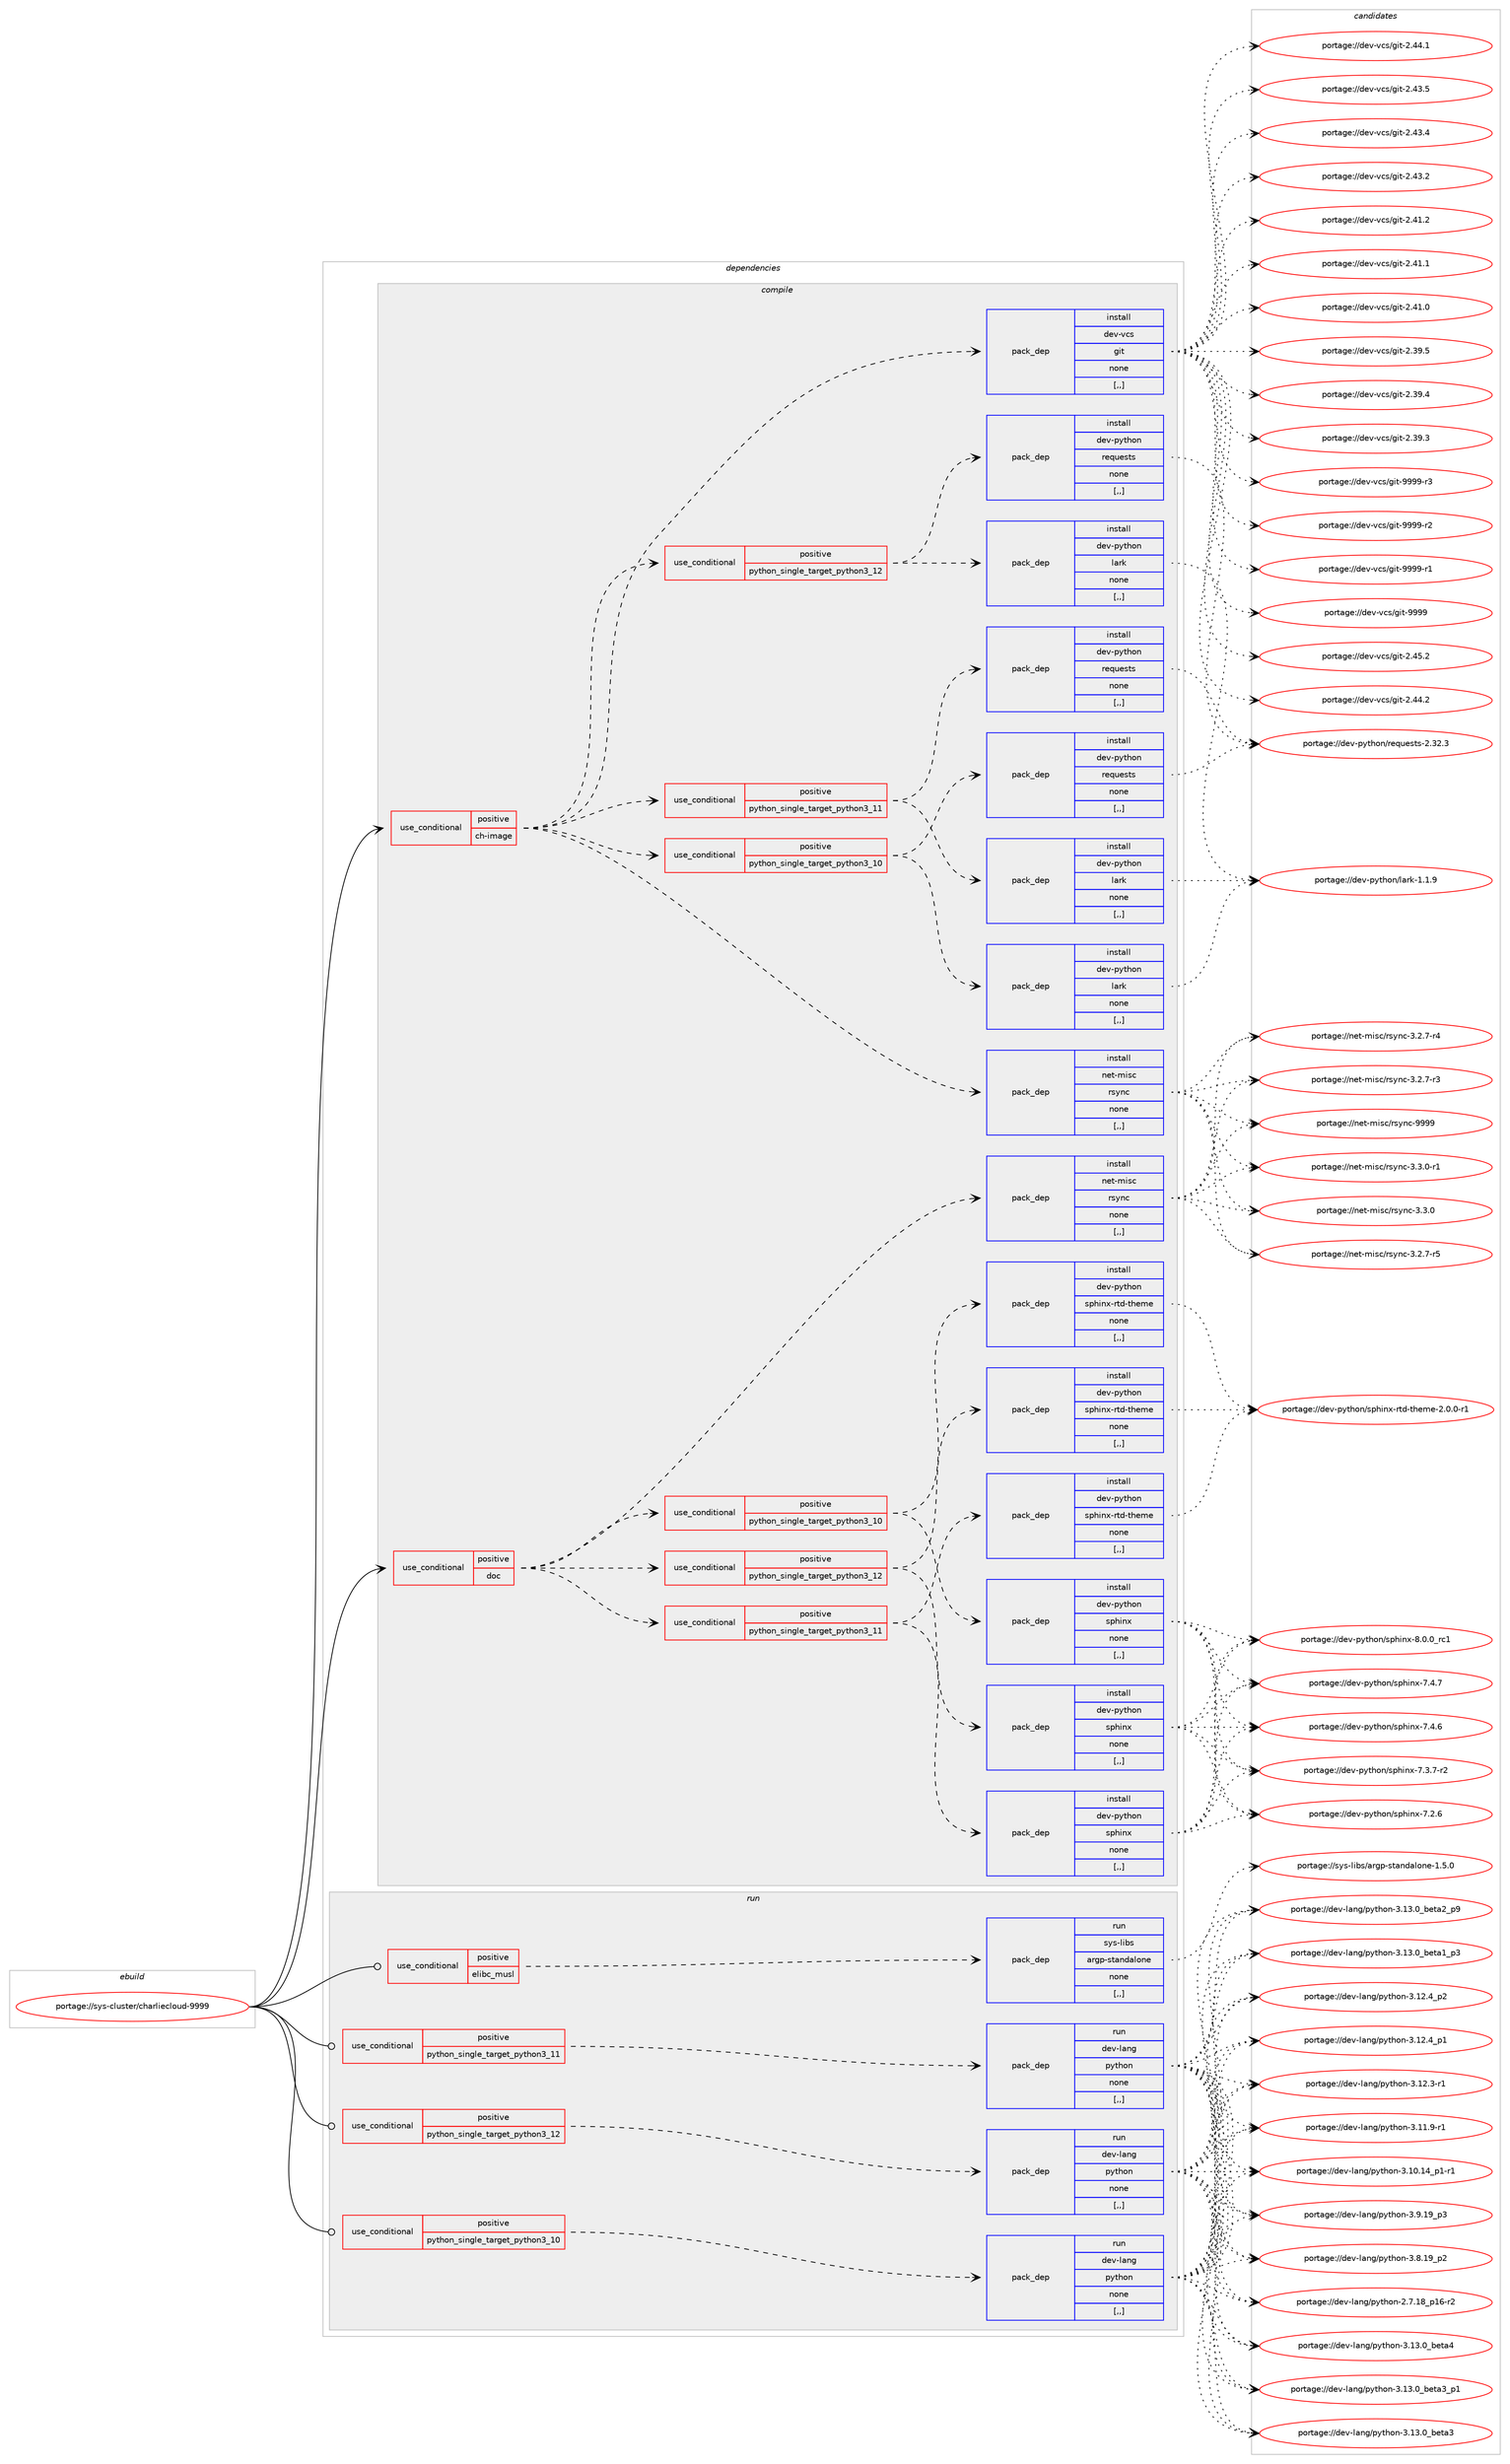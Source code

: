 digraph prolog {

# *************
# Graph options
# *************

newrank=true;
concentrate=true;
compound=true;
graph [rankdir=LR,fontname=Helvetica,fontsize=10,ranksep=1.5];#, ranksep=2.5, nodesep=0.2];
edge  [arrowhead=vee];
node  [fontname=Helvetica,fontsize=10];

# **********
# The ebuild
# **********

subgraph cluster_leftcol {
color=gray;
label=<<i>ebuild</i>>;
id [label="portage://sys-cluster/charliecloud-9999", color=red, width=4, href="../sys-cluster/charliecloud-9999.svg"];
}

# ****************
# The dependencies
# ****************

subgraph cluster_midcol {
color=gray;
label=<<i>dependencies</i>>;
subgraph cluster_compile {
fillcolor="#eeeeee";
style=filled;
label=<<i>compile</i>>;
subgraph cond114140 {
dependency430033 [label=<<TABLE BORDER="0" CELLBORDER="1" CELLSPACING="0" CELLPADDING="4"><TR><TD ROWSPAN="3" CELLPADDING="10">use_conditional</TD></TR><TR><TD>positive</TD></TR><TR><TD>ch-image</TD></TR></TABLE>>, shape=none, color=red];
subgraph cond114141 {
dependency430034 [label=<<TABLE BORDER="0" CELLBORDER="1" CELLSPACING="0" CELLPADDING="4"><TR><TD ROWSPAN="3" CELLPADDING="10">use_conditional</TD></TR><TR><TD>positive</TD></TR><TR><TD>python_single_target_python3_10</TD></TR></TABLE>>, shape=none, color=red];
subgraph pack312951 {
dependency430035 [label=<<TABLE BORDER="0" CELLBORDER="1" CELLSPACING="0" CELLPADDING="4" WIDTH="220"><TR><TD ROWSPAN="6" CELLPADDING="30">pack_dep</TD></TR><TR><TD WIDTH="110">install</TD></TR><TR><TD>dev-python</TD></TR><TR><TD>lark</TD></TR><TR><TD>none</TD></TR><TR><TD>[,,]</TD></TR></TABLE>>, shape=none, color=blue];
}
dependency430034:e -> dependency430035:w [weight=20,style="dashed",arrowhead="vee"];
subgraph pack312952 {
dependency430036 [label=<<TABLE BORDER="0" CELLBORDER="1" CELLSPACING="0" CELLPADDING="4" WIDTH="220"><TR><TD ROWSPAN="6" CELLPADDING="30">pack_dep</TD></TR><TR><TD WIDTH="110">install</TD></TR><TR><TD>dev-python</TD></TR><TR><TD>requests</TD></TR><TR><TD>none</TD></TR><TR><TD>[,,]</TD></TR></TABLE>>, shape=none, color=blue];
}
dependency430034:e -> dependency430036:w [weight=20,style="dashed",arrowhead="vee"];
}
dependency430033:e -> dependency430034:w [weight=20,style="dashed",arrowhead="vee"];
subgraph cond114142 {
dependency430037 [label=<<TABLE BORDER="0" CELLBORDER="1" CELLSPACING="0" CELLPADDING="4"><TR><TD ROWSPAN="3" CELLPADDING="10">use_conditional</TD></TR><TR><TD>positive</TD></TR><TR><TD>python_single_target_python3_11</TD></TR></TABLE>>, shape=none, color=red];
subgraph pack312953 {
dependency430038 [label=<<TABLE BORDER="0" CELLBORDER="1" CELLSPACING="0" CELLPADDING="4" WIDTH="220"><TR><TD ROWSPAN="6" CELLPADDING="30">pack_dep</TD></TR><TR><TD WIDTH="110">install</TD></TR><TR><TD>dev-python</TD></TR><TR><TD>lark</TD></TR><TR><TD>none</TD></TR><TR><TD>[,,]</TD></TR></TABLE>>, shape=none, color=blue];
}
dependency430037:e -> dependency430038:w [weight=20,style="dashed",arrowhead="vee"];
subgraph pack312954 {
dependency430039 [label=<<TABLE BORDER="0" CELLBORDER="1" CELLSPACING="0" CELLPADDING="4" WIDTH="220"><TR><TD ROWSPAN="6" CELLPADDING="30">pack_dep</TD></TR><TR><TD WIDTH="110">install</TD></TR><TR><TD>dev-python</TD></TR><TR><TD>requests</TD></TR><TR><TD>none</TD></TR><TR><TD>[,,]</TD></TR></TABLE>>, shape=none, color=blue];
}
dependency430037:e -> dependency430039:w [weight=20,style="dashed",arrowhead="vee"];
}
dependency430033:e -> dependency430037:w [weight=20,style="dashed",arrowhead="vee"];
subgraph cond114143 {
dependency430040 [label=<<TABLE BORDER="0" CELLBORDER="1" CELLSPACING="0" CELLPADDING="4"><TR><TD ROWSPAN="3" CELLPADDING="10">use_conditional</TD></TR><TR><TD>positive</TD></TR><TR><TD>python_single_target_python3_12</TD></TR></TABLE>>, shape=none, color=red];
subgraph pack312955 {
dependency430041 [label=<<TABLE BORDER="0" CELLBORDER="1" CELLSPACING="0" CELLPADDING="4" WIDTH="220"><TR><TD ROWSPAN="6" CELLPADDING="30">pack_dep</TD></TR><TR><TD WIDTH="110">install</TD></TR><TR><TD>dev-python</TD></TR><TR><TD>lark</TD></TR><TR><TD>none</TD></TR><TR><TD>[,,]</TD></TR></TABLE>>, shape=none, color=blue];
}
dependency430040:e -> dependency430041:w [weight=20,style="dashed",arrowhead="vee"];
subgraph pack312956 {
dependency430042 [label=<<TABLE BORDER="0" CELLBORDER="1" CELLSPACING="0" CELLPADDING="4" WIDTH="220"><TR><TD ROWSPAN="6" CELLPADDING="30">pack_dep</TD></TR><TR><TD WIDTH="110">install</TD></TR><TR><TD>dev-python</TD></TR><TR><TD>requests</TD></TR><TR><TD>none</TD></TR><TR><TD>[,,]</TD></TR></TABLE>>, shape=none, color=blue];
}
dependency430040:e -> dependency430042:w [weight=20,style="dashed",arrowhead="vee"];
}
dependency430033:e -> dependency430040:w [weight=20,style="dashed",arrowhead="vee"];
subgraph pack312957 {
dependency430043 [label=<<TABLE BORDER="0" CELLBORDER="1" CELLSPACING="0" CELLPADDING="4" WIDTH="220"><TR><TD ROWSPAN="6" CELLPADDING="30">pack_dep</TD></TR><TR><TD WIDTH="110">install</TD></TR><TR><TD>dev-vcs</TD></TR><TR><TD>git</TD></TR><TR><TD>none</TD></TR><TR><TD>[,,]</TD></TR></TABLE>>, shape=none, color=blue];
}
dependency430033:e -> dependency430043:w [weight=20,style="dashed",arrowhead="vee"];
subgraph pack312958 {
dependency430044 [label=<<TABLE BORDER="0" CELLBORDER="1" CELLSPACING="0" CELLPADDING="4" WIDTH="220"><TR><TD ROWSPAN="6" CELLPADDING="30">pack_dep</TD></TR><TR><TD WIDTH="110">install</TD></TR><TR><TD>net-misc</TD></TR><TR><TD>rsync</TD></TR><TR><TD>none</TD></TR><TR><TD>[,,]</TD></TR></TABLE>>, shape=none, color=blue];
}
dependency430033:e -> dependency430044:w [weight=20,style="dashed",arrowhead="vee"];
}
id:e -> dependency430033:w [weight=20,style="solid",arrowhead="vee"];
subgraph cond114144 {
dependency430045 [label=<<TABLE BORDER="0" CELLBORDER="1" CELLSPACING="0" CELLPADDING="4"><TR><TD ROWSPAN="3" CELLPADDING="10">use_conditional</TD></TR><TR><TD>positive</TD></TR><TR><TD>doc</TD></TR></TABLE>>, shape=none, color=red];
subgraph cond114145 {
dependency430046 [label=<<TABLE BORDER="0" CELLBORDER="1" CELLSPACING="0" CELLPADDING="4"><TR><TD ROWSPAN="3" CELLPADDING="10">use_conditional</TD></TR><TR><TD>positive</TD></TR><TR><TD>python_single_target_python3_10</TD></TR></TABLE>>, shape=none, color=red];
subgraph pack312959 {
dependency430047 [label=<<TABLE BORDER="0" CELLBORDER="1" CELLSPACING="0" CELLPADDING="4" WIDTH="220"><TR><TD ROWSPAN="6" CELLPADDING="30">pack_dep</TD></TR><TR><TD WIDTH="110">install</TD></TR><TR><TD>dev-python</TD></TR><TR><TD>sphinx</TD></TR><TR><TD>none</TD></TR><TR><TD>[,,]</TD></TR></TABLE>>, shape=none, color=blue];
}
dependency430046:e -> dependency430047:w [weight=20,style="dashed",arrowhead="vee"];
subgraph pack312960 {
dependency430048 [label=<<TABLE BORDER="0" CELLBORDER="1" CELLSPACING="0" CELLPADDING="4" WIDTH="220"><TR><TD ROWSPAN="6" CELLPADDING="30">pack_dep</TD></TR><TR><TD WIDTH="110">install</TD></TR><TR><TD>dev-python</TD></TR><TR><TD>sphinx-rtd-theme</TD></TR><TR><TD>none</TD></TR><TR><TD>[,,]</TD></TR></TABLE>>, shape=none, color=blue];
}
dependency430046:e -> dependency430048:w [weight=20,style="dashed",arrowhead="vee"];
}
dependency430045:e -> dependency430046:w [weight=20,style="dashed",arrowhead="vee"];
subgraph cond114146 {
dependency430049 [label=<<TABLE BORDER="0" CELLBORDER="1" CELLSPACING="0" CELLPADDING="4"><TR><TD ROWSPAN="3" CELLPADDING="10">use_conditional</TD></TR><TR><TD>positive</TD></TR><TR><TD>python_single_target_python3_11</TD></TR></TABLE>>, shape=none, color=red];
subgraph pack312961 {
dependency430050 [label=<<TABLE BORDER="0" CELLBORDER="1" CELLSPACING="0" CELLPADDING="4" WIDTH="220"><TR><TD ROWSPAN="6" CELLPADDING="30">pack_dep</TD></TR><TR><TD WIDTH="110">install</TD></TR><TR><TD>dev-python</TD></TR><TR><TD>sphinx</TD></TR><TR><TD>none</TD></TR><TR><TD>[,,]</TD></TR></TABLE>>, shape=none, color=blue];
}
dependency430049:e -> dependency430050:w [weight=20,style="dashed",arrowhead="vee"];
subgraph pack312962 {
dependency430051 [label=<<TABLE BORDER="0" CELLBORDER="1" CELLSPACING="0" CELLPADDING="4" WIDTH="220"><TR><TD ROWSPAN="6" CELLPADDING="30">pack_dep</TD></TR><TR><TD WIDTH="110">install</TD></TR><TR><TD>dev-python</TD></TR><TR><TD>sphinx-rtd-theme</TD></TR><TR><TD>none</TD></TR><TR><TD>[,,]</TD></TR></TABLE>>, shape=none, color=blue];
}
dependency430049:e -> dependency430051:w [weight=20,style="dashed",arrowhead="vee"];
}
dependency430045:e -> dependency430049:w [weight=20,style="dashed",arrowhead="vee"];
subgraph cond114147 {
dependency430052 [label=<<TABLE BORDER="0" CELLBORDER="1" CELLSPACING="0" CELLPADDING="4"><TR><TD ROWSPAN="3" CELLPADDING="10">use_conditional</TD></TR><TR><TD>positive</TD></TR><TR><TD>python_single_target_python3_12</TD></TR></TABLE>>, shape=none, color=red];
subgraph pack312963 {
dependency430053 [label=<<TABLE BORDER="0" CELLBORDER="1" CELLSPACING="0" CELLPADDING="4" WIDTH="220"><TR><TD ROWSPAN="6" CELLPADDING="30">pack_dep</TD></TR><TR><TD WIDTH="110">install</TD></TR><TR><TD>dev-python</TD></TR><TR><TD>sphinx</TD></TR><TR><TD>none</TD></TR><TR><TD>[,,]</TD></TR></TABLE>>, shape=none, color=blue];
}
dependency430052:e -> dependency430053:w [weight=20,style="dashed",arrowhead="vee"];
subgraph pack312964 {
dependency430054 [label=<<TABLE BORDER="0" CELLBORDER="1" CELLSPACING="0" CELLPADDING="4" WIDTH="220"><TR><TD ROWSPAN="6" CELLPADDING="30">pack_dep</TD></TR><TR><TD WIDTH="110">install</TD></TR><TR><TD>dev-python</TD></TR><TR><TD>sphinx-rtd-theme</TD></TR><TR><TD>none</TD></TR><TR><TD>[,,]</TD></TR></TABLE>>, shape=none, color=blue];
}
dependency430052:e -> dependency430054:w [weight=20,style="dashed",arrowhead="vee"];
}
dependency430045:e -> dependency430052:w [weight=20,style="dashed",arrowhead="vee"];
subgraph pack312965 {
dependency430055 [label=<<TABLE BORDER="0" CELLBORDER="1" CELLSPACING="0" CELLPADDING="4" WIDTH="220"><TR><TD ROWSPAN="6" CELLPADDING="30">pack_dep</TD></TR><TR><TD WIDTH="110">install</TD></TR><TR><TD>net-misc</TD></TR><TR><TD>rsync</TD></TR><TR><TD>none</TD></TR><TR><TD>[,,]</TD></TR></TABLE>>, shape=none, color=blue];
}
dependency430045:e -> dependency430055:w [weight=20,style="dashed",arrowhead="vee"];
}
id:e -> dependency430045:w [weight=20,style="solid",arrowhead="vee"];
}
subgraph cluster_compileandrun {
fillcolor="#eeeeee";
style=filled;
label=<<i>compile and run</i>>;
}
subgraph cluster_run {
fillcolor="#eeeeee";
style=filled;
label=<<i>run</i>>;
subgraph cond114148 {
dependency430056 [label=<<TABLE BORDER="0" CELLBORDER="1" CELLSPACING="0" CELLPADDING="4"><TR><TD ROWSPAN="3" CELLPADDING="10">use_conditional</TD></TR><TR><TD>positive</TD></TR><TR><TD>elibc_musl</TD></TR></TABLE>>, shape=none, color=red];
subgraph pack312966 {
dependency430057 [label=<<TABLE BORDER="0" CELLBORDER="1" CELLSPACING="0" CELLPADDING="4" WIDTH="220"><TR><TD ROWSPAN="6" CELLPADDING="30">pack_dep</TD></TR><TR><TD WIDTH="110">run</TD></TR><TR><TD>sys-libs</TD></TR><TR><TD>argp-standalone</TD></TR><TR><TD>none</TD></TR><TR><TD>[,,]</TD></TR></TABLE>>, shape=none, color=blue];
}
dependency430056:e -> dependency430057:w [weight=20,style="dashed",arrowhead="vee"];
}
id:e -> dependency430056:w [weight=20,style="solid",arrowhead="odot"];
subgraph cond114149 {
dependency430058 [label=<<TABLE BORDER="0" CELLBORDER="1" CELLSPACING="0" CELLPADDING="4"><TR><TD ROWSPAN="3" CELLPADDING="10">use_conditional</TD></TR><TR><TD>positive</TD></TR><TR><TD>python_single_target_python3_10</TD></TR></TABLE>>, shape=none, color=red];
subgraph pack312967 {
dependency430059 [label=<<TABLE BORDER="0" CELLBORDER="1" CELLSPACING="0" CELLPADDING="4" WIDTH="220"><TR><TD ROWSPAN="6" CELLPADDING="30">pack_dep</TD></TR><TR><TD WIDTH="110">run</TD></TR><TR><TD>dev-lang</TD></TR><TR><TD>python</TD></TR><TR><TD>none</TD></TR><TR><TD>[,,]</TD></TR></TABLE>>, shape=none, color=blue];
}
dependency430058:e -> dependency430059:w [weight=20,style="dashed",arrowhead="vee"];
}
id:e -> dependency430058:w [weight=20,style="solid",arrowhead="odot"];
subgraph cond114150 {
dependency430060 [label=<<TABLE BORDER="0" CELLBORDER="1" CELLSPACING="0" CELLPADDING="4"><TR><TD ROWSPAN="3" CELLPADDING="10">use_conditional</TD></TR><TR><TD>positive</TD></TR><TR><TD>python_single_target_python3_11</TD></TR></TABLE>>, shape=none, color=red];
subgraph pack312968 {
dependency430061 [label=<<TABLE BORDER="0" CELLBORDER="1" CELLSPACING="0" CELLPADDING="4" WIDTH="220"><TR><TD ROWSPAN="6" CELLPADDING="30">pack_dep</TD></TR><TR><TD WIDTH="110">run</TD></TR><TR><TD>dev-lang</TD></TR><TR><TD>python</TD></TR><TR><TD>none</TD></TR><TR><TD>[,,]</TD></TR></TABLE>>, shape=none, color=blue];
}
dependency430060:e -> dependency430061:w [weight=20,style="dashed",arrowhead="vee"];
}
id:e -> dependency430060:w [weight=20,style="solid",arrowhead="odot"];
subgraph cond114151 {
dependency430062 [label=<<TABLE BORDER="0" CELLBORDER="1" CELLSPACING="0" CELLPADDING="4"><TR><TD ROWSPAN="3" CELLPADDING="10">use_conditional</TD></TR><TR><TD>positive</TD></TR><TR><TD>python_single_target_python3_12</TD></TR></TABLE>>, shape=none, color=red];
subgraph pack312969 {
dependency430063 [label=<<TABLE BORDER="0" CELLBORDER="1" CELLSPACING="0" CELLPADDING="4" WIDTH="220"><TR><TD ROWSPAN="6" CELLPADDING="30">pack_dep</TD></TR><TR><TD WIDTH="110">run</TD></TR><TR><TD>dev-lang</TD></TR><TR><TD>python</TD></TR><TR><TD>none</TD></TR><TR><TD>[,,]</TD></TR></TABLE>>, shape=none, color=blue];
}
dependency430062:e -> dependency430063:w [weight=20,style="dashed",arrowhead="vee"];
}
id:e -> dependency430062:w [weight=20,style="solid",arrowhead="odot"];
}
}

# **************
# The candidates
# **************

subgraph cluster_choices {
rank=same;
color=gray;
label=<<i>candidates</i>>;

subgraph choice312951 {
color=black;
nodesep=1;
choice100101118451121211161041111104710897114107454946494657 [label="portage://dev-python/lark-1.1.9", color=red, width=4,href="../dev-python/lark-1.1.9.svg"];
dependency430035:e -> choice100101118451121211161041111104710897114107454946494657:w [style=dotted,weight="100"];
}
subgraph choice312952 {
color=black;
nodesep=1;
choice100101118451121211161041111104711410111311710111511611545504651504651 [label="portage://dev-python/requests-2.32.3", color=red, width=4,href="../dev-python/requests-2.32.3.svg"];
dependency430036:e -> choice100101118451121211161041111104711410111311710111511611545504651504651:w [style=dotted,weight="100"];
}
subgraph choice312953 {
color=black;
nodesep=1;
choice100101118451121211161041111104710897114107454946494657 [label="portage://dev-python/lark-1.1.9", color=red, width=4,href="../dev-python/lark-1.1.9.svg"];
dependency430038:e -> choice100101118451121211161041111104710897114107454946494657:w [style=dotted,weight="100"];
}
subgraph choice312954 {
color=black;
nodesep=1;
choice100101118451121211161041111104711410111311710111511611545504651504651 [label="portage://dev-python/requests-2.32.3", color=red, width=4,href="../dev-python/requests-2.32.3.svg"];
dependency430039:e -> choice100101118451121211161041111104711410111311710111511611545504651504651:w [style=dotted,weight="100"];
}
subgraph choice312955 {
color=black;
nodesep=1;
choice100101118451121211161041111104710897114107454946494657 [label="portage://dev-python/lark-1.1.9", color=red, width=4,href="../dev-python/lark-1.1.9.svg"];
dependency430041:e -> choice100101118451121211161041111104710897114107454946494657:w [style=dotted,weight="100"];
}
subgraph choice312956 {
color=black;
nodesep=1;
choice100101118451121211161041111104711410111311710111511611545504651504651 [label="portage://dev-python/requests-2.32.3", color=red, width=4,href="../dev-python/requests-2.32.3.svg"];
dependency430042:e -> choice100101118451121211161041111104711410111311710111511611545504651504651:w [style=dotted,weight="100"];
}
subgraph choice312957 {
color=black;
nodesep=1;
choice10010111845118991154710310511645575757574511451 [label="portage://dev-vcs/git-9999-r3", color=red, width=4,href="../dev-vcs/git-9999-r3.svg"];
choice10010111845118991154710310511645575757574511450 [label="portage://dev-vcs/git-9999-r2", color=red, width=4,href="../dev-vcs/git-9999-r2.svg"];
choice10010111845118991154710310511645575757574511449 [label="portage://dev-vcs/git-9999-r1", color=red, width=4,href="../dev-vcs/git-9999-r1.svg"];
choice1001011184511899115471031051164557575757 [label="portage://dev-vcs/git-9999", color=red, width=4,href="../dev-vcs/git-9999.svg"];
choice10010111845118991154710310511645504652534650 [label="portage://dev-vcs/git-2.45.2", color=red, width=4,href="../dev-vcs/git-2.45.2.svg"];
choice10010111845118991154710310511645504652524650 [label="portage://dev-vcs/git-2.44.2", color=red, width=4,href="../dev-vcs/git-2.44.2.svg"];
choice10010111845118991154710310511645504652524649 [label="portage://dev-vcs/git-2.44.1", color=red, width=4,href="../dev-vcs/git-2.44.1.svg"];
choice10010111845118991154710310511645504652514653 [label="portage://dev-vcs/git-2.43.5", color=red, width=4,href="../dev-vcs/git-2.43.5.svg"];
choice10010111845118991154710310511645504652514652 [label="portage://dev-vcs/git-2.43.4", color=red, width=4,href="../dev-vcs/git-2.43.4.svg"];
choice10010111845118991154710310511645504652514650 [label="portage://dev-vcs/git-2.43.2", color=red, width=4,href="../dev-vcs/git-2.43.2.svg"];
choice10010111845118991154710310511645504652494650 [label="portage://dev-vcs/git-2.41.2", color=red, width=4,href="../dev-vcs/git-2.41.2.svg"];
choice10010111845118991154710310511645504652494649 [label="portage://dev-vcs/git-2.41.1", color=red, width=4,href="../dev-vcs/git-2.41.1.svg"];
choice10010111845118991154710310511645504652494648 [label="portage://dev-vcs/git-2.41.0", color=red, width=4,href="../dev-vcs/git-2.41.0.svg"];
choice10010111845118991154710310511645504651574653 [label="portage://dev-vcs/git-2.39.5", color=red, width=4,href="../dev-vcs/git-2.39.5.svg"];
choice10010111845118991154710310511645504651574652 [label="portage://dev-vcs/git-2.39.4", color=red, width=4,href="../dev-vcs/git-2.39.4.svg"];
choice10010111845118991154710310511645504651574651 [label="portage://dev-vcs/git-2.39.3", color=red, width=4,href="../dev-vcs/git-2.39.3.svg"];
dependency430043:e -> choice10010111845118991154710310511645575757574511451:w [style=dotted,weight="100"];
dependency430043:e -> choice10010111845118991154710310511645575757574511450:w [style=dotted,weight="100"];
dependency430043:e -> choice10010111845118991154710310511645575757574511449:w [style=dotted,weight="100"];
dependency430043:e -> choice1001011184511899115471031051164557575757:w [style=dotted,weight="100"];
dependency430043:e -> choice10010111845118991154710310511645504652534650:w [style=dotted,weight="100"];
dependency430043:e -> choice10010111845118991154710310511645504652524650:w [style=dotted,weight="100"];
dependency430043:e -> choice10010111845118991154710310511645504652524649:w [style=dotted,weight="100"];
dependency430043:e -> choice10010111845118991154710310511645504652514653:w [style=dotted,weight="100"];
dependency430043:e -> choice10010111845118991154710310511645504652514652:w [style=dotted,weight="100"];
dependency430043:e -> choice10010111845118991154710310511645504652514650:w [style=dotted,weight="100"];
dependency430043:e -> choice10010111845118991154710310511645504652494650:w [style=dotted,weight="100"];
dependency430043:e -> choice10010111845118991154710310511645504652494649:w [style=dotted,weight="100"];
dependency430043:e -> choice10010111845118991154710310511645504652494648:w [style=dotted,weight="100"];
dependency430043:e -> choice10010111845118991154710310511645504651574653:w [style=dotted,weight="100"];
dependency430043:e -> choice10010111845118991154710310511645504651574652:w [style=dotted,weight="100"];
dependency430043:e -> choice10010111845118991154710310511645504651574651:w [style=dotted,weight="100"];
}
subgraph choice312958 {
color=black;
nodesep=1;
choice110101116451091051159947114115121110994557575757 [label="portage://net-misc/rsync-9999", color=red, width=4,href="../net-misc/rsync-9999.svg"];
choice110101116451091051159947114115121110994551465146484511449 [label="portage://net-misc/rsync-3.3.0-r1", color=red, width=4,href="../net-misc/rsync-3.3.0-r1.svg"];
choice11010111645109105115994711411512111099455146514648 [label="portage://net-misc/rsync-3.3.0", color=red, width=4,href="../net-misc/rsync-3.3.0.svg"];
choice110101116451091051159947114115121110994551465046554511453 [label="portage://net-misc/rsync-3.2.7-r5", color=red, width=4,href="../net-misc/rsync-3.2.7-r5.svg"];
choice110101116451091051159947114115121110994551465046554511452 [label="portage://net-misc/rsync-3.2.7-r4", color=red, width=4,href="../net-misc/rsync-3.2.7-r4.svg"];
choice110101116451091051159947114115121110994551465046554511451 [label="portage://net-misc/rsync-3.2.7-r3", color=red, width=4,href="../net-misc/rsync-3.2.7-r3.svg"];
dependency430044:e -> choice110101116451091051159947114115121110994557575757:w [style=dotted,weight="100"];
dependency430044:e -> choice110101116451091051159947114115121110994551465146484511449:w [style=dotted,weight="100"];
dependency430044:e -> choice11010111645109105115994711411512111099455146514648:w [style=dotted,weight="100"];
dependency430044:e -> choice110101116451091051159947114115121110994551465046554511453:w [style=dotted,weight="100"];
dependency430044:e -> choice110101116451091051159947114115121110994551465046554511452:w [style=dotted,weight="100"];
dependency430044:e -> choice110101116451091051159947114115121110994551465046554511451:w [style=dotted,weight="100"];
}
subgraph choice312959 {
color=black;
nodesep=1;
choice1001011184511212111610411111047115112104105110120455646484648951149949 [label="portage://dev-python/sphinx-8.0.0_rc1", color=red, width=4,href="../dev-python/sphinx-8.0.0_rc1.svg"];
choice1001011184511212111610411111047115112104105110120455546524655 [label="portage://dev-python/sphinx-7.4.7", color=red, width=4,href="../dev-python/sphinx-7.4.7.svg"];
choice1001011184511212111610411111047115112104105110120455546524654 [label="portage://dev-python/sphinx-7.4.6", color=red, width=4,href="../dev-python/sphinx-7.4.6.svg"];
choice10010111845112121116104111110471151121041051101204555465146554511450 [label="portage://dev-python/sphinx-7.3.7-r2", color=red, width=4,href="../dev-python/sphinx-7.3.7-r2.svg"];
choice1001011184511212111610411111047115112104105110120455546504654 [label="portage://dev-python/sphinx-7.2.6", color=red, width=4,href="../dev-python/sphinx-7.2.6.svg"];
dependency430047:e -> choice1001011184511212111610411111047115112104105110120455646484648951149949:w [style=dotted,weight="100"];
dependency430047:e -> choice1001011184511212111610411111047115112104105110120455546524655:w [style=dotted,weight="100"];
dependency430047:e -> choice1001011184511212111610411111047115112104105110120455546524654:w [style=dotted,weight="100"];
dependency430047:e -> choice10010111845112121116104111110471151121041051101204555465146554511450:w [style=dotted,weight="100"];
dependency430047:e -> choice1001011184511212111610411111047115112104105110120455546504654:w [style=dotted,weight="100"];
}
subgraph choice312960 {
color=black;
nodesep=1;
choice100101118451121211161041111104711511210410511012045114116100451161041011091014550464846484511449 [label="portage://dev-python/sphinx-rtd-theme-2.0.0-r1", color=red, width=4,href="../dev-python/sphinx-rtd-theme-2.0.0-r1.svg"];
dependency430048:e -> choice100101118451121211161041111104711511210410511012045114116100451161041011091014550464846484511449:w [style=dotted,weight="100"];
}
subgraph choice312961 {
color=black;
nodesep=1;
choice1001011184511212111610411111047115112104105110120455646484648951149949 [label="portage://dev-python/sphinx-8.0.0_rc1", color=red, width=4,href="../dev-python/sphinx-8.0.0_rc1.svg"];
choice1001011184511212111610411111047115112104105110120455546524655 [label="portage://dev-python/sphinx-7.4.7", color=red, width=4,href="../dev-python/sphinx-7.4.7.svg"];
choice1001011184511212111610411111047115112104105110120455546524654 [label="portage://dev-python/sphinx-7.4.6", color=red, width=4,href="../dev-python/sphinx-7.4.6.svg"];
choice10010111845112121116104111110471151121041051101204555465146554511450 [label="portage://dev-python/sphinx-7.3.7-r2", color=red, width=4,href="../dev-python/sphinx-7.3.7-r2.svg"];
choice1001011184511212111610411111047115112104105110120455546504654 [label="portage://dev-python/sphinx-7.2.6", color=red, width=4,href="../dev-python/sphinx-7.2.6.svg"];
dependency430050:e -> choice1001011184511212111610411111047115112104105110120455646484648951149949:w [style=dotted,weight="100"];
dependency430050:e -> choice1001011184511212111610411111047115112104105110120455546524655:w [style=dotted,weight="100"];
dependency430050:e -> choice1001011184511212111610411111047115112104105110120455546524654:w [style=dotted,weight="100"];
dependency430050:e -> choice10010111845112121116104111110471151121041051101204555465146554511450:w [style=dotted,weight="100"];
dependency430050:e -> choice1001011184511212111610411111047115112104105110120455546504654:w [style=dotted,weight="100"];
}
subgraph choice312962 {
color=black;
nodesep=1;
choice100101118451121211161041111104711511210410511012045114116100451161041011091014550464846484511449 [label="portage://dev-python/sphinx-rtd-theme-2.0.0-r1", color=red, width=4,href="../dev-python/sphinx-rtd-theme-2.0.0-r1.svg"];
dependency430051:e -> choice100101118451121211161041111104711511210410511012045114116100451161041011091014550464846484511449:w [style=dotted,weight="100"];
}
subgraph choice312963 {
color=black;
nodesep=1;
choice1001011184511212111610411111047115112104105110120455646484648951149949 [label="portage://dev-python/sphinx-8.0.0_rc1", color=red, width=4,href="../dev-python/sphinx-8.0.0_rc1.svg"];
choice1001011184511212111610411111047115112104105110120455546524655 [label="portage://dev-python/sphinx-7.4.7", color=red, width=4,href="../dev-python/sphinx-7.4.7.svg"];
choice1001011184511212111610411111047115112104105110120455546524654 [label="portage://dev-python/sphinx-7.4.6", color=red, width=4,href="../dev-python/sphinx-7.4.6.svg"];
choice10010111845112121116104111110471151121041051101204555465146554511450 [label="portage://dev-python/sphinx-7.3.7-r2", color=red, width=4,href="../dev-python/sphinx-7.3.7-r2.svg"];
choice1001011184511212111610411111047115112104105110120455546504654 [label="portage://dev-python/sphinx-7.2.6", color=red, width=4,href="../dev-python/sphinx-7.2.6.svg"];
dependency430053:e -> choice1001011184511212111610411111047115112104105110120455646484648951149949:w [style=dotted,weight="100"];
dependency430053:e -> choice1001011184511212111610411111047115112104105110120455546524655:w [style=dotted,weight="100"];
dependency430053:e -> choice1001011184511212111610411111047115112104105110120455546524654:w [style=dotted,weight="100"];
dependency430053:e -> choice10010111845112121116104111110471151121041051101204555465146554511450:w [style=dotted,weight="100"];
dependency430053:e -> choice1001011184511212111610411111047115112104105110120455546504654:w [style=dotted,weight="100"];
}
subgraph choice312964 {
color=black;
nodesep=1;
choice100101118451121211161041111104711511210410511012045114116100451161041011091014550464846484511449 [label="portage://dev-python/sphinx-rtd-theme-2.0.0-r1", color=red, width=4,href="../dev-python/sphinx-rtd-theme-2.0.0-r1.svg"];
dependency430054:e -> choice100101118451121211161041111104711511210410511012045114116100451161041011091014550464846484511449:w [style=dotted,weight="100"];
}
subgraph choice312965 {
color=black;
nodesep=1;
choice110101116451091051159947114115121110994557575757 [label="portage://net-misc/rsync-9999", color=red, width=4,href="../net-misc/rsync-9999.svg"];
choice110101116451091051159947114115121110994551465146484511449 [label="portage://net-misc/rsync-3.3.0-r1", color=red, width=4,href="../net-misc/rsync-3.3.0-r1.svg"];
choice11010111645109105115994711411512111099455146514648 [label="portage://net-misc/rsync-3.3.0", color=red, width=4,href="../net-misc/rsync-3.3.0.svg"];
choice110101116451091051159947114115121110994551465046554511453 [label="portage://net-misc/rsync-3.2.7-r5", color=red, width=4,href="../net-misc/rsync-3.2.7-r5.svg"];
choice110101116451091051159947114115121110994551465046554511452 [label="portage://net-misc/rsync-3.2.7-r4", color=red, width=4,href="../net-misc/rsync-3.2.7-r4.svg"];
choice110101116451091051159947114115121110994551465046554511451 [label="portage://net-misc/rsync-3.2.7-r3", color=red, width=4,href="../net-misc/rsync-3.2.7-r3.svg"];
dependency430055:e -> choice110101116451091051159947114115121110994557575757:w [style=dotted,weight="100"];
dependency430055:e -> choice110101116451091051159947114115121110994551465146484511449:w [style=dotted,weight="100"];
dependency430055:e -> choice11010111645109105115994711411512111099455146514648:w [style=dotted,weight="100"];
dependency430055:e -> choice110101116451091051159947114115121110994551465046554511453:w [style=dotted,weight="100"];
dependency430055:e -> choice110101116451091051159947114115121110994551465046554511452:w [style=dotted,weight="100"];
dependency430055:e -> choice110101116451091051159947114115121110994551465046554511451:w [style=dotted,weight="100"];
}
subgraph choice312966 {
color=black;
nodesep=1;
choice11512111545108105981154797114103112451151169711010097108111110101454946534648 [label="portage://sys-libs/argp-standalone-1.5.0", color=red, width=4,href="../sys-libs/argp-standalone-1.5.0.svg"];
dependency430057:e -> choice11512111545108105981154797114103112451151169711010097108111110101454946534648:w [style=dotted,weight="100"];
}
subgraph choice312967 {
color=black;
nodesep=1;
choice1001011184510897110103471121211161041111104551464951464895981011169752 [label="portage://dev-lang/python-3.13.0_beta4", color=red, width=4,href="../dev-lang/python-3.13.0_beta4.svg"];
choice10010111845108971101034711212111610411111045514649514648959810111697519511249 [label="portage://dev-lang/python-3.13.0_beta3_p1", color=red, width=4,href="../dev-lang/python-3.13.0_beta3_p1.svg"];
choice1001011184510897110103471121211161041111104551464951464895981011169751 [label="portage://dev-lang/python-3.13.0_beta3", color=red, width=4,href="../dev-lang/python-3.13.0_beta3.svg"];
choice10010111845108971101034711212111610411111045514649514648959810111697509511257 [label="portage://dev-lang/python-3.13.0_beta2_p9", color=red, width=4,href="../dev-lang/python-3.13.0_beta2_p9.svg"];
choice10010111845108971101034711212111610411111045514649514648959810111697499511251 [label="portage://dev-lang/python-3.13.0_beta1_p3", color=red, width=4,href="../dev-lang/python-3.13.0_beta1_p3.svg"];
choice100101118451089711010347112121116104111110455146495046529511250 [label="portage://dev-lang/python-3.12.4_p2", color=red, width=4,href="../dev-lang/python-3.12.4_p2.svg"];
choice100101118451089711010347112121116104111110455146495046529511249 [label="portage://dev-lang/python-3.12.4_p1", color=red, width=4,href="../dev-lang/python-3.12.4_p1.svg"];
choice100101118451089711010347112121116104111110455146495046514511449 [label="portage://dev-lang/python-3.12.3-r1", color=red, width=4,href="../dev-lang/python-3.12.3-r1.svg"];
choice100101118451089711010347112121116104111110455146494946574511449 [label="portage://dev-lang/python-3.11.9-r1", color=red, width=4,href="../dev-lang/python-3.11.9-r1.svg"];
choice100101118451089711010347112121116104111110455146494846495295112494511449 [label="portage://dev-lang/python-3.10.14_p1-r1", color=red, width=4,href="../dev-lang/python-3.10.14_p1-r1.svg"];
choice100101118451089711010347112121116104111110455146574649579511251 [label="portage://dev-lang/python-3.9.19_p3", color=red, width=4,href="../dev-lang/python-3.9.19_p3.svg"];
choice100101118451089711010347112121116104111110455146564649579511250 [label="portage://dev-lang/python-3.8.19_p2", color=red, width=4,href="../dev-lang/python-3.8.19_p2.svg"];
choice100101118451089711010347112121116104111110455046554649569511249544511450 [label="portage://dev-lang/python-2.7.18_p16-r2", color=red, width=4,href="../dev-lang/python-2.7.18_p16-r2.svg"];
dependency430059:e -> choice1001011184510897110103471121211161041111104551464951464895981011169752:w [style=dotted,weight="100"];
dependency430059:e -> choice10010111845108971101034711212111610411111045514649514648959810111697519511249:w [style=dotted,weight="100"];
dependency430059:e -> choice1001011184510897110103471121211161041111104551464951464895981011169751:w [style=dotted,weight="100"];
dependency430059:e -> choice10010111845108971101034711212111610411111045514649514648959810111697509511257:w [style=dotted,weight="100"];
dependency430059:e -> choice10010111845108971101034711212111610411111045514649514648959810111697499511251:w [style=dotted,weight="100"];
dependency430059:e -> choice100101118451089711010347112121116104111110455146495046529511250:w [style=dotted,weight="100"];
dependency430059:e -> choice100101118451089711010347112121116104111110455146495046529511249:w [style=dotted,weight="100"];
dependency430059:e -> choice100101118451089711010347112121116104111110455146495046514511449:w [style=dotted,weight="100"];
dependency430059:e -> choice100101118451089711010347112121116104111110455146494946574511449:w [style=dotted,weight="100"];
dependency430059:e -> choice100101118451089711010347112121116104111110455146494846495295112494511449:w [style=dotted,weight="100"];
dependency430059:e -> choice100101118451089711010347112121116104111110455146574649579511251:w [style=dotted,weight="100"];
dependency430059:e -> choice100101118451089711010347112121116104111110455146564649579511250:w [style=dotted,weight="100"];
dependency430059:e -> choice100101118451089711010347112121116104111110455046554649569511249544511450:w [style=dotted,weight="100"];
}
subgraph choice312968 {
color=black;
nodesep=1;
choice1001011184510897110103471121211161041111104551464951464895981011169752 [label="portage://dev-lang/python-3.13.0_beta4", color=red, width=4,href="../dev-lang/python-3.13.0_beta4.svg"];
choice10010111845108971101034711212111610411111045514649514648959810111697519511249 [label="portage://dev-lang/python-3.13.0_beta3_p1", color=red, width=4,href="../dev-lang/python-3.13.0_beta3_p1.svg"];
choice1001011184510897110103471121211161041111104551464951464895981011169751 [label="portage://dev-lang/python-3.13.0_beta3", color=red, width=4,href="../dev-lang/python-3.13.0_beta3.svg"];
choice10010111845108971101034711212111610411111045514649514648959810111697509511257 [label="portage://dev-lang/python-3.13.0_beta2_p9", color=red, width=4,href="../dev-lang/python-3.13.0_beta2_p9.svg"];
choice10010111845108971101034711212111610411111045514649514648959810111697499511251 [label="portage://dev-lang/python-3.13.0_beta1_p3", color=red, width=4,href="../dev-lang/python-3.13.0_beta1_p3.svg"];
choice100101118451089711010347112121116104111110455146495046529511250 [label="portage://dev-lang/python-3.12.4_p2", color=red, width=4,href="../dev-lang/python-3.12.4_p2.svg"];
choice100101118451089711010347112121116104111110455146495046529511249 [label="portage://dev-lang/python-3.12.4_p1", color=red, width=4,href="../dev-lang/python-3.12.4_p1.svg"];
choice100101118451089711010347112121116104111110455146495046514511449 [label="portage://dev-lang/python-3.12.3-r1", color=red, width=4,href="../dev-lang/python-3.12.3-r1.svg"];
choice100101118451089711010347112121116104111110455146494946574511449 [label="portage://dev-lang/python-3.11.9-r1", color=red, width=4,href="../dev-lang/python-3.11.9-r1.svg"];
choice100101118451089711010347112121116104111110455146494846495295112494511449 [label="portage://dev-lang/python-3.10.14_p1-r1", color=red, width=4,href="../dev-lang/python-3.10.14_p1-r1.svg"];
choice100101118451089711010347112121116104111110455146574649579511251 [label="portage://dev-lang/python-3.9.19_p3", color=red, width=4,href="../dev-lang/python-3.9.19_p3.svg"];
choice100101118451089711010347112121116104111110455146564649579511250 [label="portage://dev-lang/python-3.8.19_p2", color=red, width=4,href="../dev-lang/python-3.8.19_p2.svg"];
choice100101118451089711010347112121116104111110455046554649569511249544511450 [label="portage://dev-lang/python-2.7.18_p16-r2", color=red, width=4,href="../dev-lang/python-2.7.18_p16-r2.svg"];
dependency430061:e -> choice1001011184510897110103471121211161041111104551464951464895981011169752:w [style=dotted,weight="100"];
dependency430061:e -> choice10010111845108971101034711212111610411111045514649514648959810111697519511249:w [style=dotted,weight="100"];
dependency430061:e -> choice1001011184510897110103471121211161041111104551464951464895981011169751:w [style=dotted,weight="100"];
dependency430061:e -> choice10010111845108971101034711212111610411111045514649514648959810111697509511257:w [style=dotted,weight="100"];
dependency430061:e -> choice10010111845108971101034711212111610411111045514649514648959810111697499511251:w [style=dotted,weight="100"];
dependency430061:e -> choice100101118451089711010347112121116104111110455146495046529511250:w [style=dotted,weight="100"];
dependency430061:e -> choice100101118451089711010347112121116104111110455146495046529511249:w [style=dotted,weight="100"];
dependency430061:e -> choice100101118451089711010347112121116104111110455146495046514511449:w [style=dotted,weight="100"];
dependency430061:e -> choice100101118451089711010347112121116104111110455146494946574511449:w [style=dotted,weight="100"];
dependency430061:e -> choice100101118451089711010347112121116104111110455146494846495295112494511449:w [style=dotted,weight="100"];
dependency430061:e -> choice100101118451089711010347112121116104111110455146574649579511251:w [style=dotted,weight="100"];
dependency430061:e -> choice100101118451089711010347112121116104111110455146564649579511250:w [style=dotted,weight="100"];
dependency430061:e -> choice100101118451089711010347112121116104111110455046554649569511249544511450:w [style=dotted,weight="100"];
}
subgraph choice312969 {
color=black;
nodesep=1;
choice1001011184510897110103471121211161041111104551464951464895981011169752 [label="portage://dev-lang/python-3.13.0_beta4", color=red, width=4,href="../dev-lang/python-3.13.0_beta4.svg"];
choice10010111845108971101034711212111610411111045514649514648959810111697519511249 [label="portage://dev-lang/python-3.13.0_beta3_p1", color=red, width=4,href="../dev-lang/python-3.13.0_beta3_p1.svg"];
choice1001011184510897110103471121211161041111104551464951464895981011169751 [label="portage://dev-lang/python-3.13.0_beta3", color=red, width=4,href="../dev-lang/python-3.13.0_beta3.svg"];
choice10010111845108971101034711212111610411111045514649514648959810111697509511257 [label="portage://dev-lang/python-3.13.0_beta2_p9", color=red, width=4,href="../dev-lang/python-3.13.0_beta2_p9.svg"];
choice10010111845108971101034711212111610411111045514649514648959810111697499511251 [label="portage://dev-lang/python-3.13.0_beta1_p3", color=red, width=4,href="../dev-lang/python-3.13.0_beta1_p3.svg"];
choice100101118451089711010347112121116104111110455146495046529511250 [label="portage://dev-lang/python-3.12.4_p2", color=red, width=4,href="../dev-lang/python-3.12.4_p2.svg"];
choice100101118451089711010347112121116104111110455146495046529511249 [label="portage://dev-lang/python-3.12.4_p1", color=red, width=4,href="../dev-lang/python-3.12.4_p1.svg"];
choice100101118451089711010347112121116104111110455146495046514511449 [label="portage://dev-lang/python-3.12.3-r1", color=red, width=4,href="../dev-lang/python-3.12.3-r1.svg"];
choice100101118451089711010347112121116104111110455146494946574511449 [label="portage://dev-lang/python-3.11.9-r1", color=red, width=4,href="../dev-lang/python-3.11.9-r1.svg"];
choice100101118451089711010347112121116104111110455146494846495295112494511449 [label="portage://dev-lang/python-3.10.14_p1-r1", color=red, width=4,href="../dev-lang/python-3.10.14_p1-r1.svg"];
choice100101118451089711010347112121116104111110455146574649579511251 [label="portage://dev-lang/python-3.9.19_p3", color=red, width=4,href="../dev-lang/python-3.9.19_p3.svg"];
choice100101118451089711010347112121116104111110455146564649579511250 [label="portage://dev-lang/python-3.8.19_p2", color=red, width=4,href="../dev-lang/python-3.8.19_p2.svg"];
choice100101118451089711010347112121116104111110455046554649569511249544511450 [label="portage://dev-lang/python-2.7.18_p16-r2", color=red, width=4,href="../dev-lang/python-2.7.18_p16-r2.svg"];
dependency430063:e -> choice1001011184510897110103471121211161041111104551464951464895981011169752:w [style=dotted,weight="100"];
dependency430063:e -> choice10010111845108971101034711212111610411111045514649514648959810111697519511249:w [style=dotted,weight="100"];
dependency430063:e -> choice1001011184510897110103471121211161041111104551464951464895981011169751:w [style=dotted,weight="100"];
dependency430063:e -> choice10010111845108971101034711212111610411111045514649514648959810111697509511257:w [style=dotted,weight="100"];
dependency430063:e -> choice10010111845108971101034711212111610411111045514649514648959810111697499511251:w [style=dotted,weight="100"];
dependency430063:e -> choice100101118451089711010347112121116104111110455146495046529511250:w [style=dotted,weight="100"];
dependency430063:e -> choice100101118451089711010347112121116104111110455146495046529511249:w [style=dotted,weight="100"];
dependency430063:e -> choice100101118451089711010347112121116104111110455146495046514511449:w [style=dotted,weight="100"];
dependency430063:e -> choice100101118451089711010347112121116104111110455146494946574511449:w [style=dotted,weight="100"];
dependency430063:e -> choice100101118451089711010347112121116104111110455146494846495295112494511449:w [style=dotted,weight="100"];
dependency430063:e -> choice100101118451089711010347112121116104111110455146574649579511251:w [style=dotted,weight="100"];
dependency430063:e -> choice100101118451089711010347112121116104111110455146564649579511250:w [style=dotted,weight="100"];
dependency430063:e -> choice100101118451089711010347112121116104111110455046554649569511249544511450:w [style=dotted,weight="100"];
}
}

}
